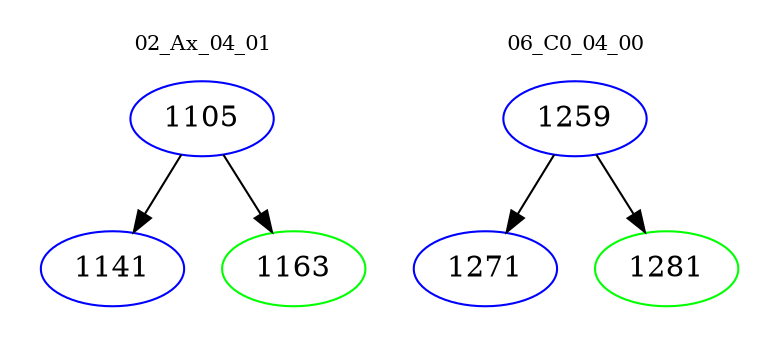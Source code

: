 digraph{
subgraph cluster_0 {
color = white
label = "02_Ax_04_01";
fontsize=10;
T0_1105 [label="1105", color="blue"]
T0_1105 -> T0_1141 [color="black"]
T0_1141 [label="1141", color="blue"]
T0_1105 -> T0_1163 [color="black"]
T0_1163 [label="1163", color="green"]
}
subgraph cluster_1 {
color = white
label = "06_C0_04_00";
fontsize=10;
T1_1259 [label="1259", color="blue"]
T1_1259 -> T1_1271 [color="black"]
T1_1271 [label="1271", color="blue"]
T1_1259 -> T1_1281 [color="black"]
T1_1281 [label="1281", color="green"]
}
}
